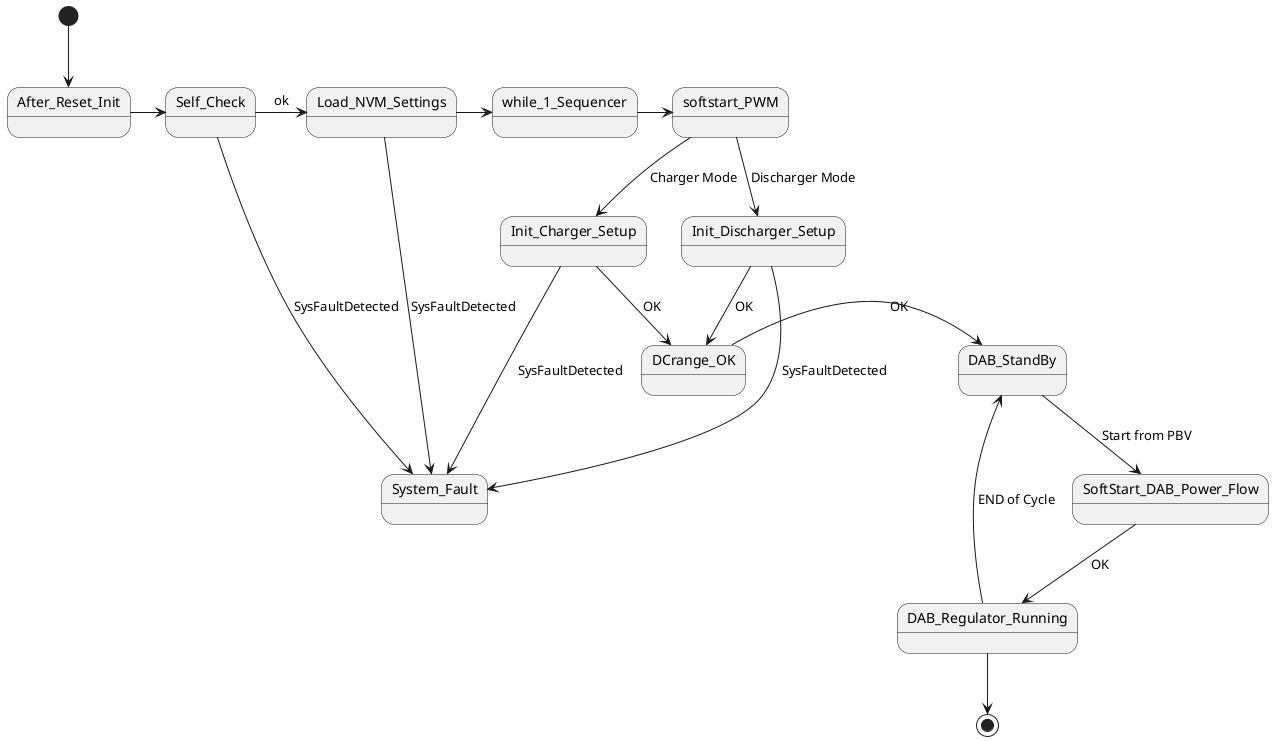 @startuml

[*] --> After_Reset_Init
After_Reset_Init -> Self_Check 
Self_Check -> Load_NVM_Settings : ok 
Self_Check -> System_Fault : SysFaultDetected

Load_NVM_Settings -> while_1_Sequencer
Load_NVM_Settings -> System_Fault : SysFaultDetected


while_1_Sequencer ->softstart_PWM

softstart_PWM --> Init_Charger_Setup : Charger Mode
softstart_PWM --> Init_Discharger_Setup : Discharger Mode

Init_Charger_Setup ---> System_Fault : SysFaultDetected
Init_Discharger_Setup ---> System_Fault : SysFaultDetected

Init_Charger_Setup --> DCrange_OK : OK
Init_Discharger_Setup --> DCrange_OK : OK

DCrange_OK -> DAB_StandBy : OK

DAB_StandBy -->SoftStart_DAB_Power_Flow:Start from PBV
SoftStart_DAB_Power_Flow --> DAB_Regulator_Running : OK
DAB_Regulator_Running   --> DAB_StandBy :END of Cycle

DAB_Regulator_Running --> [*]
@enduml